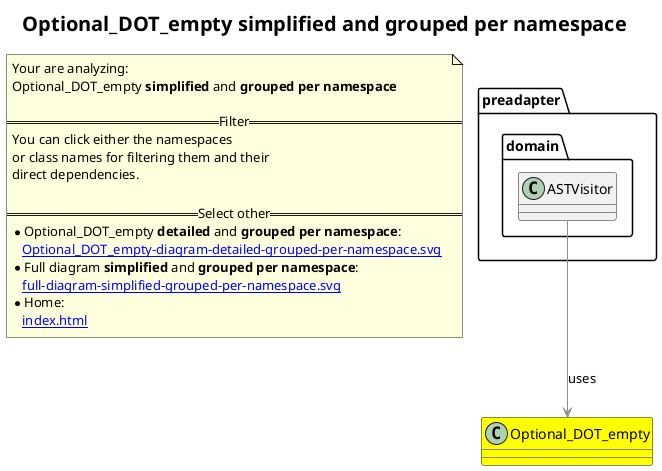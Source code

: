 @startuml
title <size:20>Optional_DOT_empty **simplified** and **grouped per namespace**</size>
note "Your are analyzing:\nOptional_DOT_empty **simplified** and **grouped per namespace**\n\n==Filter==\nYou can click either the namespaces \nor class names for filtering them and their\ndirect dependencies.\n\n==Select other==\n* Optional_DOT_empty **detailed** and **grouped per namespace**:\n   [[Optional_DOT_empty-diagram-detailed-grouped-per-namespace.svg]]\n* Full diagram **simplified** and **grouped per namespace**:\n   [[full-diagram-simplified-grouped-per-namespace.svg]]\n* Home:\n   [[index.html]]" as FloatingNote
class Optional_DOT_empty [[Optional_DOT_empty-diagram-simplified-grouped-per-namespace.svg]] #yellow {
}
' Closing all previous_sub_namespace_list namespace None because file analysis is finished.
namespace preadapter [[preadapter-diagram-simplified-grouped-per-namespace.svg]] {
namespace preadapter.domain [[preadapter.domain-diagram-simplified-grouped-per-namespace.svg]] {
  class preadapter.domain.ASTVisitor [[preadapter.domain.ASTVisitor-diagram-simplified-grouped-per-namespace.svg]]  {
  }
'Compared namespace preadapter.domain [[preadapter.domain-diagram-simplified-grouped-per-namespace.svg]] { with last element of   }
' Closing all previous_sub_namespace_list namespace None because file analysis is finished.
' Closing namespace domain
}
' Closing namespace preadapter
}
 ' *************************************** 
 ' *************************************** 
 ' *************************************** 
' Class relations extracted from namespace:
' 
' Class relations extracted from namespace:
' preadapter.domain
preadapter.domain.ASTVisitor -[#909090]-> Optional_DOT_empty  : uses 
@enduml